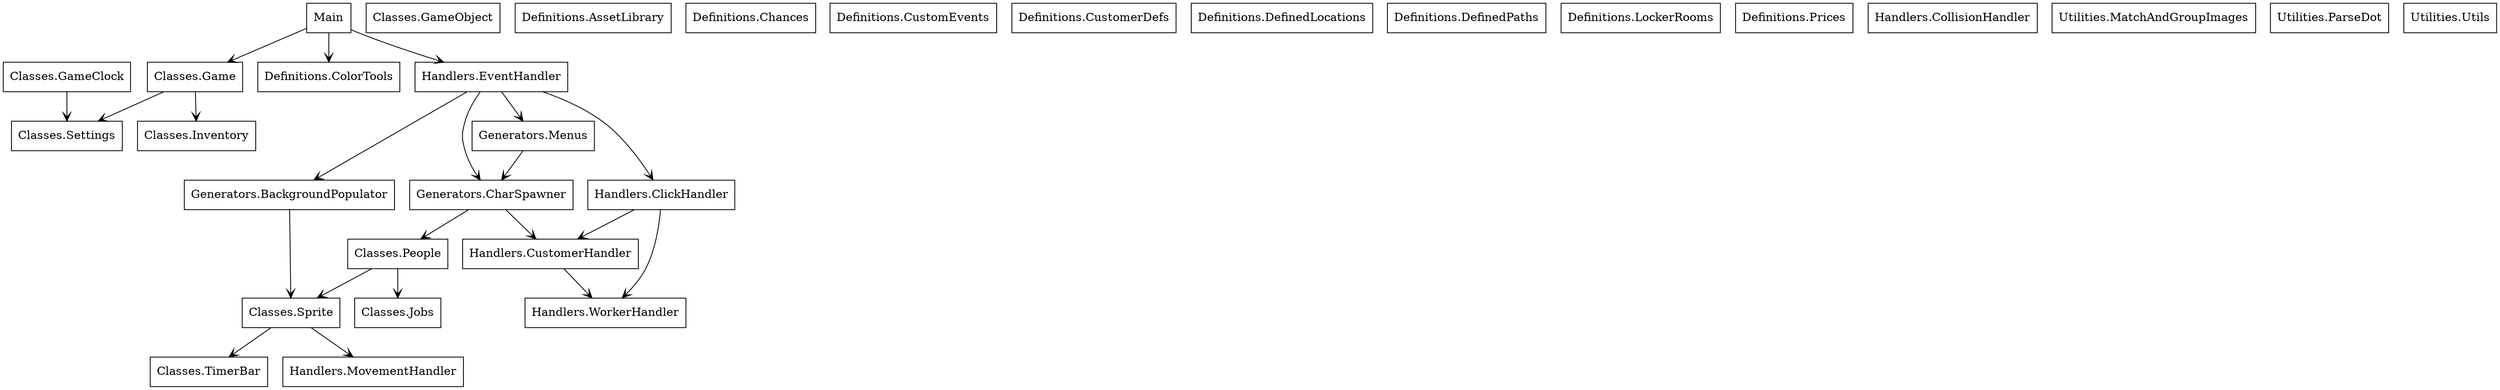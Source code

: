 digraph "packages" {
rankdir=TB
charset="utf-8"
"Classes.Game" [color="black", label=<Classes.Game>, shape="box", style="solid"];
"Classes.GameClock" [color="black", label=<Classes.GameClock>, shape="box", style="solid"];
"Classes.GameObject" [color="black", label=<Classes.GameObject>, shape="box", style="solid"];
"Classes.Inventory" [color="black", label=<Classes.Inventory>, shape="box", style="solid"];
"Classes.Jobs" [color="black", label=<Classes.Jobs>, shape="box", style="solid"];
"Classes.People" [color="black", label=<Classes.People>, shape="box", style="solid"];
"Classes.Settings" [color="black", label=<Classes.Settings>, shape="box", style="solid"];
"Classes.Sprite" [color="black", label=<Classes.Sprite>, shape="box", style="solid"];
"Classes.TimerBar" [color="black", label=<Classes.TimerBar>, shape="box", style="solid"];
"Definitions.AssetLibrary" [color="black", label=<Definitions.AssetLibrary>, shape="box", style="solid"];
"Definitions.Chances" [color="black", label=<Definitions.Chances>, shape="box", style="solid"];
"Definitions.ColorTools" [color="black", label=<Definitions.ColorTools>, shape="box", style="solid"];
"Definitions.CustomEvents" [color="black", label=<Definitions.CustomEvents>, shape="box", style="solid"];
"Definitions.CustomerDefs" [color="black", label=<Definitions.CustomerDefs>, shape="box", style="solid"];
"Definitions.DefinedLocations" [color="black", label=<Definitions.DefinedLocations>, shape="box", style="solid"];
"Definitions.DefinedPaths" [color="black", label=<Definitions.DefinedPaths>, shape="box", style="solid"];
"Definitions.LockerRooms" [color="black", label=<Definitions.LockerRooms>, shape="box", style="solid"];
"Definitions.Prices" [color="black", label=<Definitions.Prices>, shape="box", style="solid"];
"Generators.BackgroundPopulator" [color="black", label=<Generators.BackgroundPopulator>, shape="box", style="solid"];
"Generators.CharSpawner" [color="black", label=<Generators.CharSpawner>, shape="box", style="solid"];
"Generators.Menus" [color="black", label=<Generators.Menus>, shape="box", style="solid"];
"Handlers.ClickHandler" [color="black", label=<Handlers.ClickHandler>, shape="box", style="solid"];
"Handlers.CollisionHandler" [color="black", label=<Handlers.CollisionHandler>, shape="box", style="solid"];
"Handlers.CustomerHandler" [color="black", label=<Handlers.CustomerHandler>, shape="box", style="solid"];
"Handlers.EventHandler" [color="black", label=<Handlers.EventHandler>, shape="box", style="solid"];
"Handlers.MovementHandler" [color="black", label=<Handlers.MovementHandler>, shape="box", style="solid"];
"Handlers.WorkerHandler" [color="black", label=<Handlers.WorkerHandler>, shape="box", style="solid"];
"Main" [color="black", label=<Main>, shape="box", style="solid"];
"Utilities.MatchAndGroupImages" [color="black", label=<Utilities.MatchAndGroupImages>, shape="box", style="solid"];
"Utilities.ParseDot" [color="black", label=<Utilities.ParseDot>, shape="box", style="solid"];
"Utilities.Utils" [color="black", label=<Utilities.Utils>, shape="box", style="solid"];
"Classes.Game" -> "Classes.Inventory" [arrowhead="open", arrowtail="none"];
"Classes.Game" -> "Classes.Settings" [arrowhead="open", arrowtail="none"];
"Classes.GameClock" -> "Classes.Settings" [arrowhead="open", arrowtail="none"];
"Classes.People" -> "Classes.Jobs" [arrowhead="open", arrowtail="none"];
"Classes.People" -> "Classes.Sprite" [arrowhead="open", arrowtail="none"];
"Classes.Sprite" -> "Classes.TimerBar" [arrowhead="open", arrowtail="none"];
"Classes.Sprite" -> "Handlers.MovementHandler" [arrowhead="open", arrowtail="none"];
"Generators.BackgroundPopulator" -> "Classes.Sprite" [arrowhead="open", arrowtail="none"];
"Generators.CharSpawner" -> "Classes.People" [arrowhead="open", arrowtail="none"];
"Generators.CharSpawner" -> "Handlers.CustomerHandler" [arrowhead="open", arrowtail="none"];
"Generators.Menus" -> "Generators.CharSpawner" [arrowhead="open", arrowtail="none"];
"Handlers.ClickHandler" -> "Handlers.CustomerHandler" [arrowhead="open", arrowtail="none"];
"Handlers.ClickHandler" -> "Handlers.WorkerHandler" [arrowhead="open", arrowtail="none"];
"Handlers.CustomerHandler" -> "Handlers.WorkerHandler" [arrowhead="open", arrowtail="none"];
"Handlers.EventHandler" -> "Generators.BackgroundPopulator" [arrowhead="open", arrowtail="none"];
"Handlers.EventHandler" -> "Generators.CharSpawner" [arrowhead="open", arrowtail="none"];
"Handlers.EventHandler" -> "Generators.Menus" [arrowhead="open", arrowtail="none"];
"Handlers.EventHandler" -> "Handlers.ClickHandler" [arrowhead="open", arrowtail="none"];
"Main" -> "Classes.Game" [arrowhead="open", arrowtail="none"];
"Main" -> "Definitions.ColorTools" [arrowhead="open", arrowtail="none"];
"Main" -> "Handlers.EventHandler" [arrowhead="open", arrowtail="none"];
}
